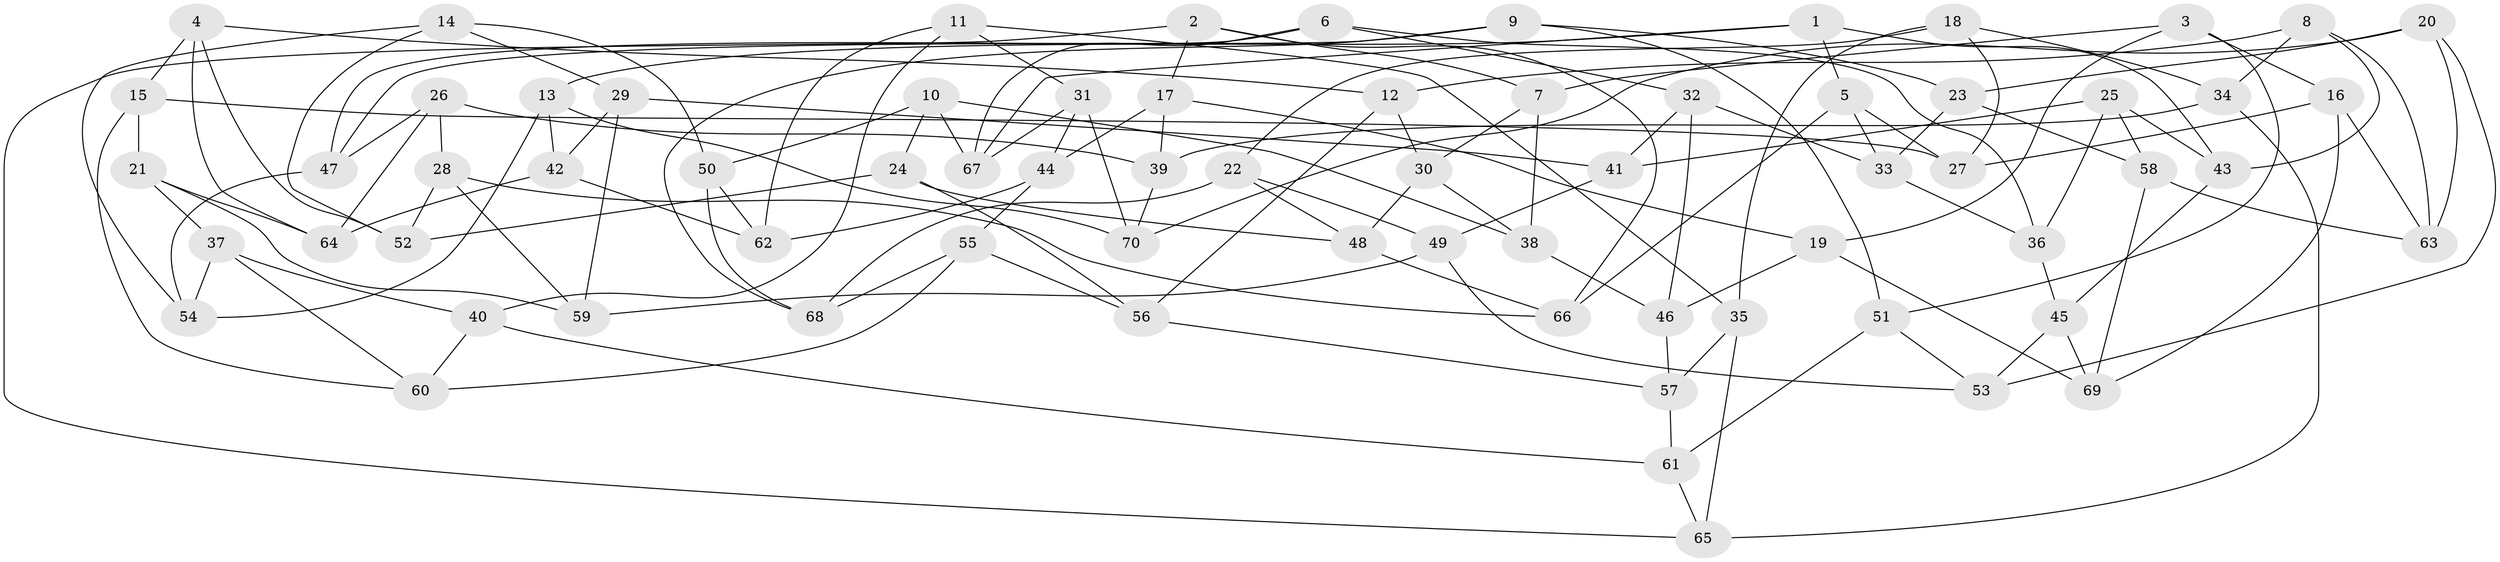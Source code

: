 // coarse degree distribution, {9: 0.18181818181818182, 7: 0.18181818181818182, 6: 0.18181818181818182, 5: 0.045454545454545456, 10: 0.045454545454545456, 4: 0.13636363636363635, 8: 0.09090909090909091, 3: 0.13636363636363635}
// Generated by graph-tools (version 1.1) at 2025/54/03/04/25 22:54:02]
// undirected, 70 vertices, 140 edges
graph export_dot {
  node [color=gray90,style=filled];
  1;
  2;
  3;
  4;
  5;
  6;
  7;
  8;
  9;
  10;
  11;
  12;
  13;
  14;
  15;
  16;
  17;
  18;
  19;
  20;
  21;
  22;
  23;
  24;
  25;
  26;
  27;
  28;
  29;
  30;
  31;
  32;
  33;
  34;
  35;
  36;
  37;
  38;
  39;
  40;
  41;
  42;
  43;
  44;
  45;
  46;
  47;
  48;
  49;
  50;
  51;
  52;
  53;
  54;
  55;
  56;
  57;
  58;
  59;
  60;
  61;
  62;
  63;
  64;
  65;
  66;
  67;
  68;
  69;
  70;
  1 -- 43;
  1 -- 13;
  1 -- 5;
  1 -- 67;
  2 -- 65;
  2 -- 17;
  2 -- 66;
  2 -- 7;
  3 -- 7;
  3 -- 19;
  3 -- 51;
  3 -- 16;
  4 -- 52;
  4 -- 15;
  4 -- 12;
  4 -- 64;
  5 -- 33;
  5 -- 27;
  5 -- 66;
  6 -- 47;
  6 -- 67;
  6 -- 32;
  6 -- 36;
  7 -- 38;
  7 -- 30;
  8 -- 43;
  8 -- 34;
  8 -- 12;
  8 -- 63;
  9 -- 47;
  9 -- 51;
  9 -- 68;
  9 -- 23;
  10 -- 38;
  10 -- 24;
  10 -- 50;
  10 -- 67;
  11 -- 35;
  11 -- 62;
  11 -- 40;
  11 -- 31;
  12 -- 56;
  12 -- 30;
  13 -- 42;
  13 -- 70;
  13 -- 54;
  14 -- 52;
  14 -- 54;
  14 -- 29;
  14 -- 50;
  15 -- 21;
  15 -- 60;
  15 -- 27;
  16 -- 69;
  16 -- 63;
  16 -- 27;
  17 -- 39;
  17 -- 44;
  17 -- 19;
  18 -- 34;
  18 -- 35;
  18 -- 22;
  18 -- 27;
  19 -- 69;
  19 -- 46;
  20 -- 53;
  20 -- 63;
  20 -- 70;
  20 -- 23;
  21 -- 64;
  21 -- 37;
  21 -- 59;
  22 -- 49;
  22 -- 48;
  22 -- 68;
  23 -- 33;
  23 -- 58;
  24 -- 56;
  24 -- 48;
  24 -- 52;
  25 -- 58;
  25 -- 43;
  25 -- 36;
  25 -- 41;
  26 -- 64;
  26 -- 39;
  26 -- 47;
  26 -- 28;
  28 -- 59;
  28 -- 52;
  28 -- 66;
  29 -- 59;
  29 -- 42;
  29 -- 41;
  30 -- 38;
  30 -- 48;
  31 -- 70;
  31 -- 67;
  31 -- 44;
  32 -- 33;
  32 -- 46;
  32 -- 41;
  33 -- 36;
  34 -- 65;
  34 -- 39;
  35 -- 57;
  35 -- 65;
  36 -- 45;
  37 -- 60;
  37 -- 54;
  37 -- 40;
  38 -- 46;
  39 -- 70;
  40 -- 60;
  40 -- 61;
  41 -- 49;
  42 -- 64;
  42 -- 62;
  43 -- 45;
  44 -- 62;
  44 -- 55;
  45 -- 53;
  45 -- 69;
  46 -- 57;
  47 -- 54;
  48 -- 66;
  49 -- 53;
  49 -- 59;
  50 -- 68;
  50 -- 62;
  51 -- 61;
  51 -- 53;
  55 -- 68;
  55 -- 60;
  55 -- 56;
  56 -- 57;
  57 -- 61;
  58 -- 69;
  58 -- 63;
  61 -- 65;
}
